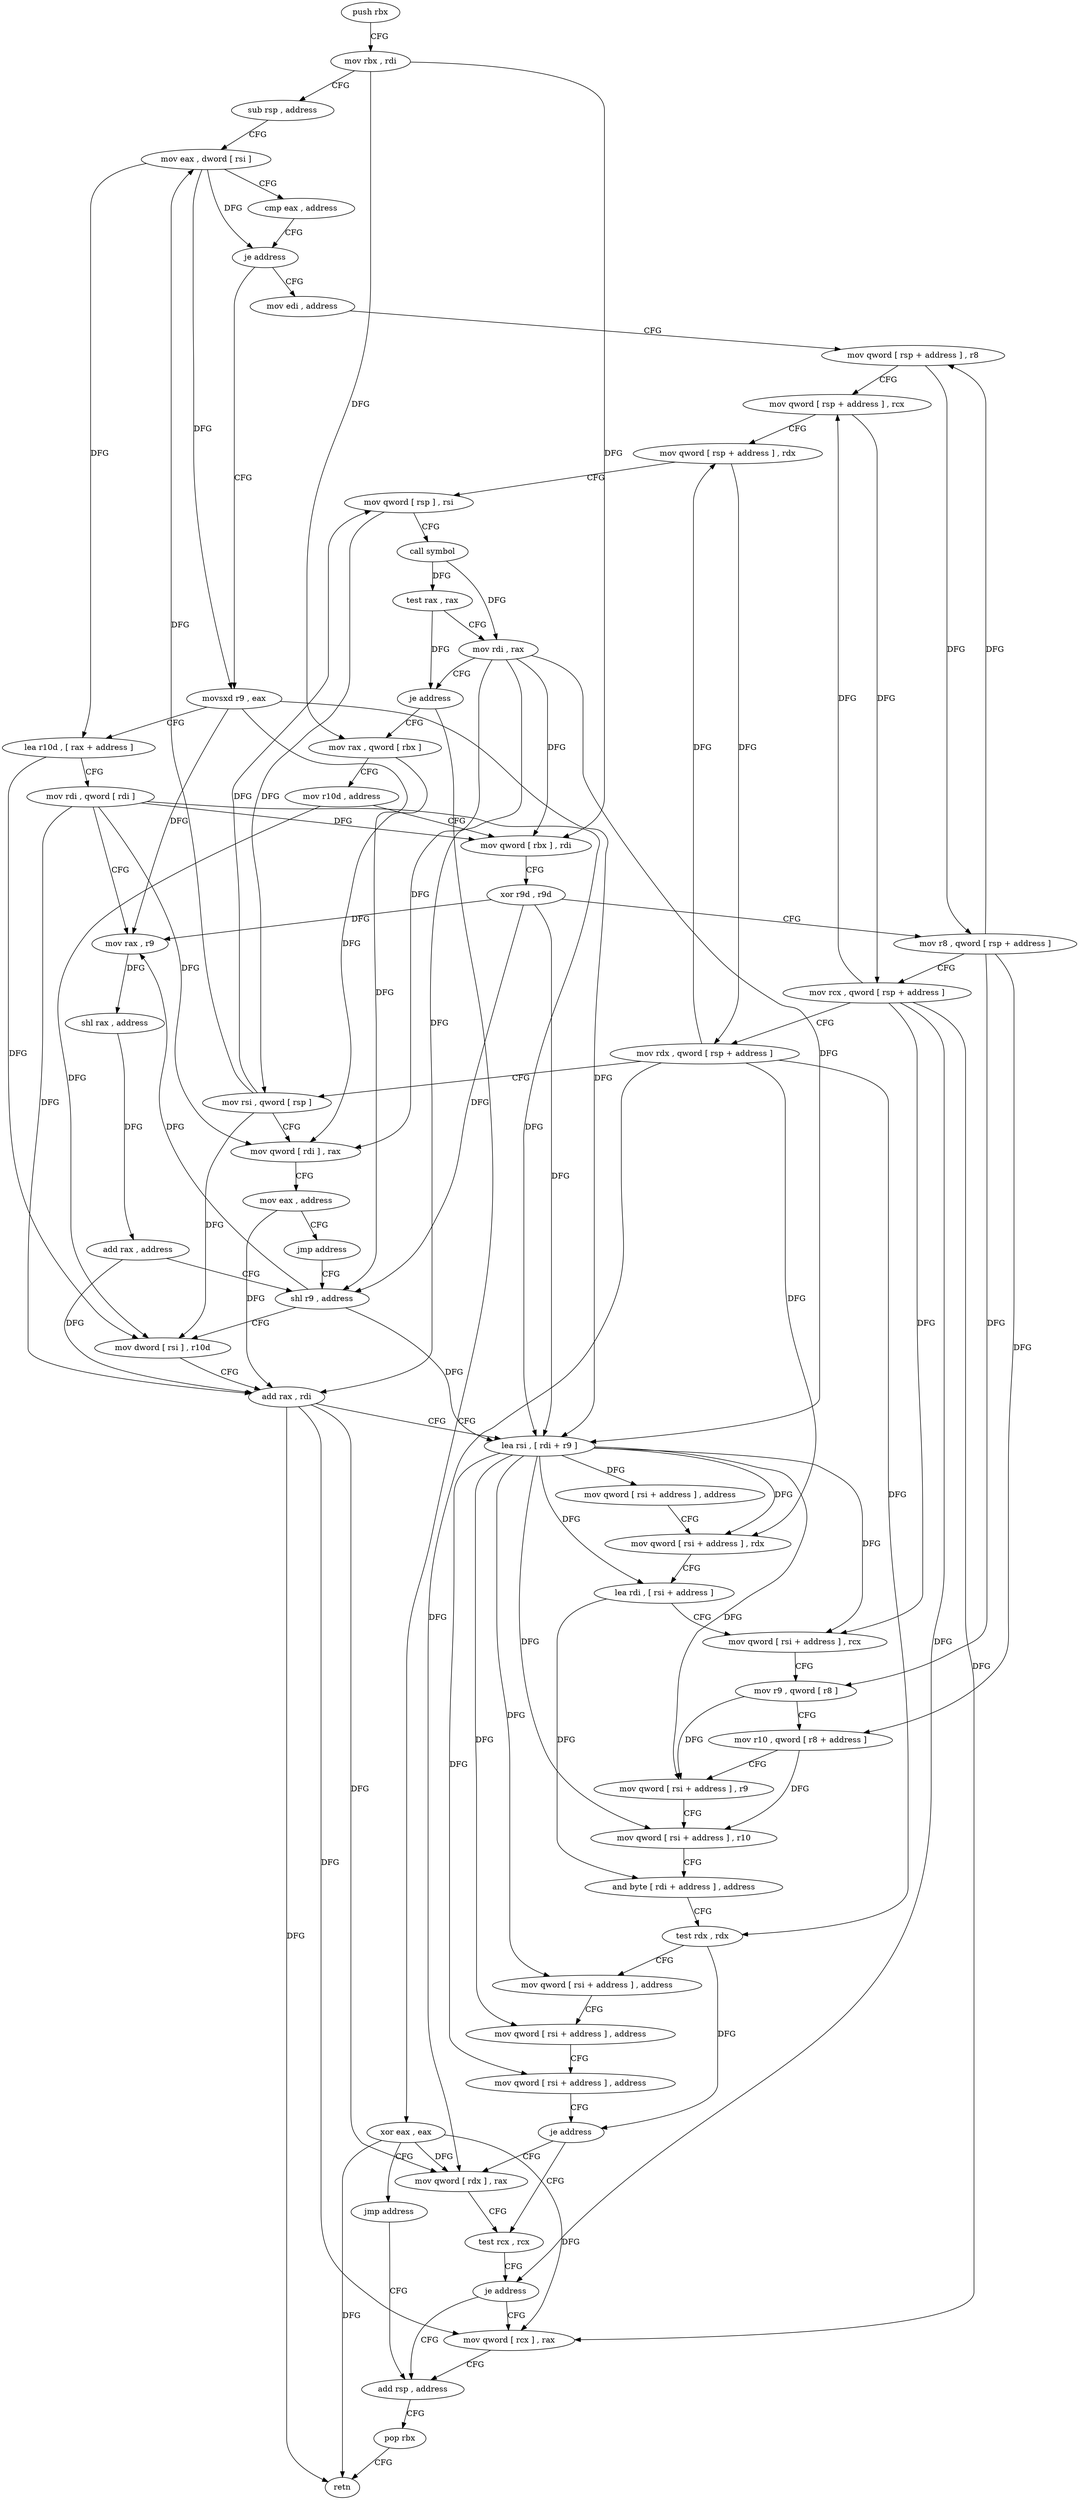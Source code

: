 digraph "func" {
"4329776" [label = "push rbx" ]
"4329777" [label = "mov rbx , rdi" ]
"4329780" [label = "sub rsp , address" ]
"4329784" [label = "mov eax , dword [ rsi ]" ]
"4329786" [label = "cmp eax , address" ]
"4329789" [label = "je address" ]
"4329920" [label = "mov edi , address" ]
"4329795" [label = "movsxd r9 , eax" ]
"4329925" [label = "mov qword [ rsp + address ] , r8" ]
"4329930" [label = "mov qword [ rsp + address ] , rcx" ]
"4329935" [label = "mov qword [ rsp + address ] , rdx" ]
"4329940" [label = "mov qword [ rsp ] , rsi" ]
"4329944" [label = "call symbol" ]
"4329949" [label = "test rax , rax" ]
"4329952" [label = "mov rdi , rax" ]
"4329955" [label = "je address" ]
"4330004" [label = "xor eax , eax" ]
"4329957" [label = "mov rax , qword [ rbx ]" ]
"4329798" [label = "lea r10d , [ rax + address ]" ]
"4329802" [label = "mov rdi , qword [ rdi ]" ]
"4329805" [label = "mov rax , r9" ]
"4329808" [label = "shl rax , address" ]
"4329812" [label = "add rax , address" ]
"4329816" [label = "shl r9 , address" ]
"4330006" [label = "jmp address" ]
"4329909" [label = "add rsp , address" ]
"4329960" [label = "mov r10d , address" ]
"4329966" [label = "mov qword [ rbx ] , rdi" ]
"4329969" [label = "xor r9d , r9d" ]
"4329972" [label = "mov r8 , qword [ rsp + address ]" ]
"4329977" [label = "mov rcx , qword [ rsp + address ]" ]
"4329982" [label = "mov rdx , qword [ rsp + address ]" ]
"4329987" [label = "mov rsi , qword [ rsp ]" ]
"4329991" [label = "mov qword [ rdi ] , rax" ]
"4329994" [label = "mov eax , address" ]
"4329999" [label = "jmp address" ]
"4329901" [label = "test rcx , rcx" ]
"4329904" [label = "je address" ]
"4329906" [label = "mov qword [ rcx ] , rax" ]
"4329898" [label = "mov qword [ rdx ] , rax" ]
"4329913" [label = "pop rbx" ]
"4329914" [label = "retn" ]
"4329820" [label = "mov dword [ rsi ] , r10d" ]
"4329823" [label = "add rax , rdi" ]
"4329826" [label = "lea rsi , [ rdi + r9 ]" ]
"4329830" [label = "mov qword [ rsi + address ] , address" ]
"4329838" [label = "mov qword [ rsi + address ] , rdx" ]
"4329842" [label = "lea rdi , [ rsi + address ]" ]
"4329846" [label = "mov qword [ rsi + address ] , rcx" ]
"4329850" [label = "mov r9 , qword [ r8 ]" ]
"4329853" [label = "mov r10 , qword [ r8 + address ]" ]
"4329857" [label = "mov qword [ rsi + address ] , r9" ]
"4329861" [label = "mov qword [ rsi + address ] , r10" ]
"4329865" [label = "and byte [ rdi + address ] , address" ]
"4329869" [label = "test rdx , rdx" ]
"4329872" [label = "mov qword [ rsi + address ] , address" ]
"4329880" [label = "mov qword [ rsi + address ] , address" ]
"4329888" [label = "mov qword [ rsi + address ] , address" ]
"4329896" [label = "je address" ]
"4329776" -> "4329777" [ label = "CFG" ]
"4329777" -> "4329780" [ label = "CFG" ]
"4329777" -> "4329957" [ label = "DFG" ]
"4329777" -> "4329966" [ label = "DFG" ]
"4329780" -> "4329784" [ label = "CFG" ]
"4329784" -> "4329786" [ label = "CFG" ]
"4329784" -> "4329789" [ label = "DFG" ]
"4329784" -> "4329795" [ label = "DFG" ]
"4329784" -> "4329798" [ label = "DFG" ]
"4329786" -> "4329789" [ label = "CFG" ]
"4329789" -> "4329920" [ label = "CFG" ]
"4329789" -> "4329795" [ label = "CFG" ]
"4329920" -> "4329925" [ label = "CFG" ]
"4329795" -> "4329798" [ label = "CFG" ]
"4329795" -> "4329805" [ label = "DFG" ]
"4329795" -> "4329816" [ label = "DFG" ]
"4329795" -> "4329826" [ label = "DFG" ]
"4329925" -> "4329930" [ label = "CFG" ]
"4329925" -> "4329972" [ label = "DFG" ]
"4329930" -> "4329935" [ label = "CFG" ]
"4329930" -> "4329977" [ label = "DFG" ]
"4329935" -> "4329940" [ label = "CFG" ]
"4329935" -> "4329982" [ label = "DFG" ]
"4329940" -> "4329944" [ label = "CFG" ]
"4329940" -> "4329987" [ label = "DFG" ]
"4329944" -> "4329949" [ label = "DFG" ]
"4329944" -> "4329952" [ label = "DFG" ]
"4329949" -> "4329952" [ label = "CFG" ]
"4329949" -> "4329955" [ label = "DFG" ]
"4329952" -> "4329955" [ label = "CFG" ]
"4329952" -> "4329966" [ label = "DFG" ]
"4329952" -> "4329991" [ label = "DFG" ]
"4329952" -> "4329823" [ label = "DFG" ]
"4329952" -> "4329826" [ label = "DFG" ]
"4329955" -> "4330004" [ label = "CFG" ]
"4329955" -> "4329957" [ label = "CFG" ]
"4330004" -> "4330006" [ label = "CFG" ]
"4330004" -> "4329914" [ label = "DFG" ]
"4330004" -> "4329898" [ label = "DFG" ]
"4330004" -> "4329906" [ label = "DFG" ]
"4329957" -> "4329960" [ label = "CFG" ]
"4329957" -> "4329991" [ label = "DFG" ]
"4329798" -> "4329802" [ label = "CFG" ]
"4329798" -> "4329820" [ label = "DFG" ]
"4329802" -> "4329805" [ label = "CFG" ]
"4329802" -> "4329966" [ label = "DFG" ]
"4329802" -> "4329991" [ label = "DFG" ]
"4329802" -> "4329823" [ label = "DFG" ]
"4329802" -> "4329826" [ label = "DFG" ]
"4329805" -> "4329808" [ label = "DFG" ]
"4329808" -> "4329812" [ label = "DFG" ]
"4329812" -> "4329816" [ label = "CFG" ]
"4329812" -> "4329823" [ label = "DFG" ]
"4329816" -> "4329820" [ label = "CFG" ]
"4329816" -> "4329805" [ label = "DFG" ]
"4329816" -> "4329826" [ label = "DFG" ]
"4330006" -> "4329909" [ label = "CFG" ]
"4329909" -> "4329913" [ label = "CFG" ]
"4329960" -> "4329966" [ label = "CFG" ]
"4329960" -> "4329820" [ label = "DFG" ]
"4329966" -> "4329969" [ label = "CFG" ]
"4329969" -> "4329972" [ label = "CFG" ]
"4329969" -> "4329805" [ label = "DFG" ]
"4329969" -> "4329816" [ label = "DFG" ]
"4329969" -> "4329826" [ label = "DFG" ]
"4329972" -> "4329977" [ label = "CFG" ]
"4329972" -> "4329925" [ label = "DFG" ]
"4329972" -> "4329850" [ label = "DFG" ]
"4329972" -> "4329853" [ label = "DFG" ]
"4329977" -> "4329982" [ label = "CFG" ]
"4329977" -> "4329930" [ label = "DFG" ]
"4329977" -> "4329846" [ label = "DFG" ]
"4329977" -> "4329904" [ label = "DFG" ]
"4329977" -> "4329906" [ label = "DFG" ]
"4329982" -> "4329987" [ label = "CFG" ]
"4329982" -> "4329935" [ label = "DFG" ]
"4329982" -> "4329838" [ label = "DFG" ]
"4329982" -> "4329869" [ label = "DFG" ]
"4329982" -> "4329898" [ label = "DFG" ]
"4329987" -> "4329991" [ label = "CFG" ]
"4329987" -> "4329784" [ label = "DFG" ]
"4329987" -> "4329940" [ label = "DFG" ]
"4329987" -> "4329820" [ label = "DFG" ]
"4329991" -> "4329994" [ label = "CFG" ]
"4329994" -> "4329999" [ label = "CFG" ]
"4329994" -> "4329823" [ label = "DFG" ]
"4329999" -> "4329816" [ label = "CFG" ]
"4329901" -> "4329904" [ label = "CFG" ]
"4329904" -> "4329909" [ label = "CFG" ]
"4329904" -> "4329906" [ label = "CFG" ]
"4329906" -> "4329909" [ label = "CFG" ]
"4329898" -> "4329901" [ label = "CFG" ]
"4329913" -> "4329914" [ label = "CFG" ]
"4329820" -> "4329823" [ label = "CFG" ]
"4329823" -> "4329826" [ label = "CFG" ]
"4329823" -> "4329914" [ label = "DFG" ]
"4329823" -> "4329898" [ label = "DFG" ]
"4329823" -> "4329906" [ label = "DFG" ]
"4329826" -> "4329830" [ label = "DFG" ]
"4329826" -> "4329838" [ label = "DFG" ]
"4329826" -> "4329842" [ label = "DFG" ]
"4329826" -> "4329846" [ label = "DFG" ]
"4329826" -> "4329857" [ label = "DFG" ]
"4329826" -> "4329861" [ label = "DFG" ]
"4329826" -> "4329872" [ label = "DFG" ]
"4329826" -> "4329880" [ label = "DFG" ]
"4329826" -> "4329888" [ label = "DFG" ]
"4329830" -> "4329838" [ label = "CFG" ]
"4329838" -> "4329842" [ label = "CFG" ]
"4329842" -> "4329846" [ label = "CFG" ]
"4329842" -> "4329865" [ label = "DFG" ]
"4329846" -> "4329850" [ label = "CFG" ]
"4329850" -> "4329853" [ label = "CFG" ]
"4329850" -> "4329857" [ label = "DFG" ]
"4329853" -> "4329857" [ label = "CFG" ]
"4329853" -> "4329861" [ label = "DFG" ]
"4329857" -> "4329861" [ label = "CFG" ]
"4329861" -> "4329865" [ label = "CFG" ]
"4329865" -> "4329869" [ label = "CFG" ]
"4329869" -> "4329872" [ label = "CFG" ]
"4329869" -> "4329896" [ label = "DFG" ]
"4329872" -> "4329880" [ label = "CFG" ]
"4329880" -> "4329888" [ label = "CFG" ]
"4329888" -> "4329896" [ label = "CFG" ]
"4329896" -> "4329901" [ label = "CFG" ]
"4329896" -> "4329898" [ label = "CFG" ]
}
